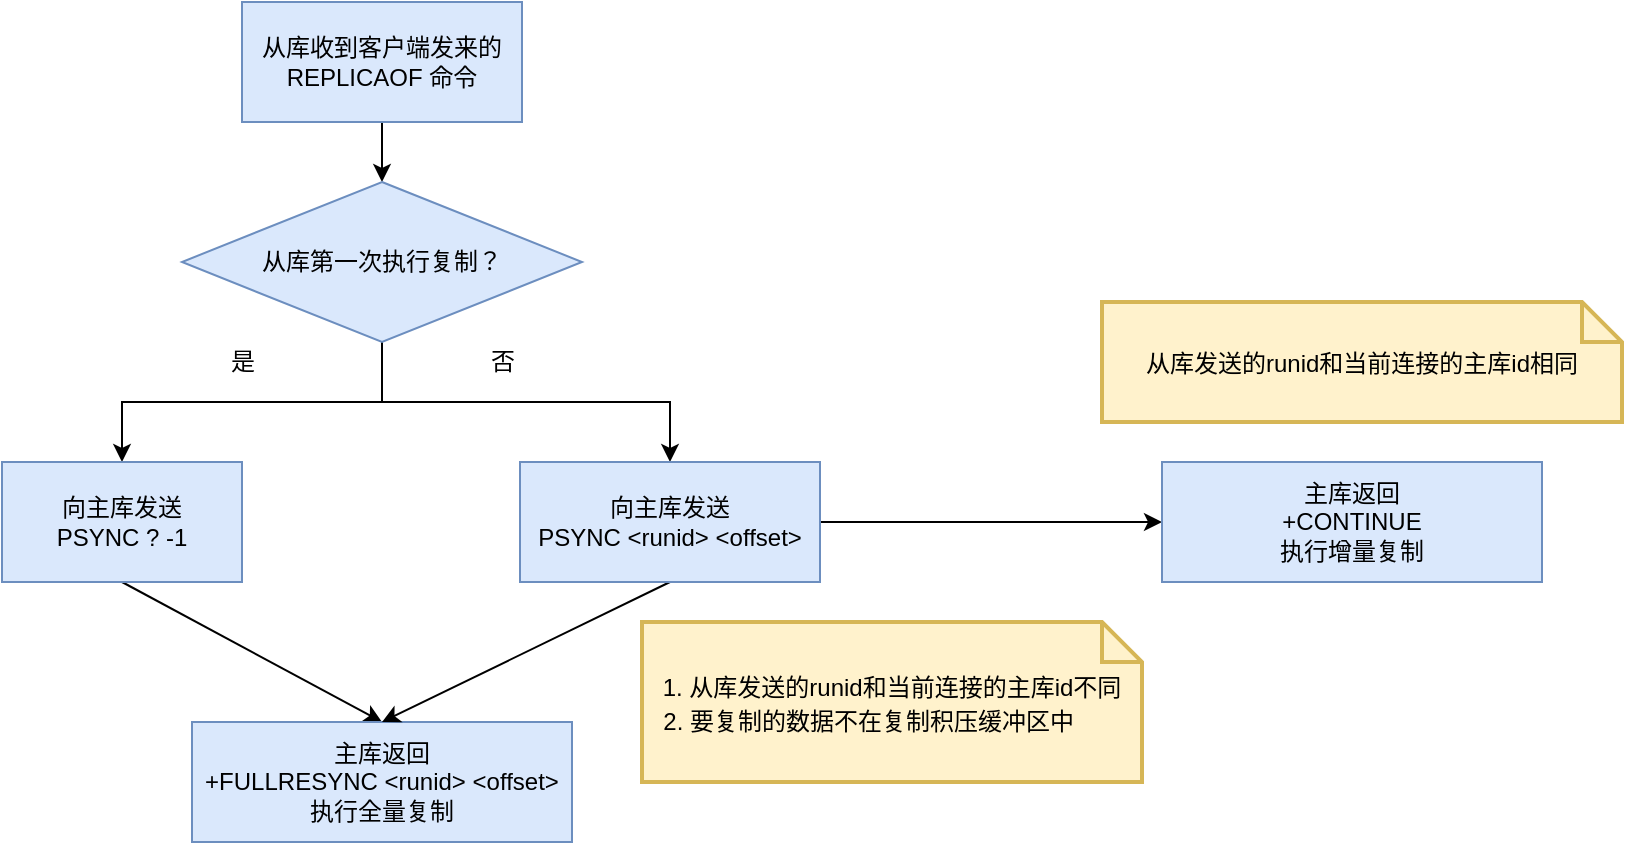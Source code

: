 <mxfile version="15.8.4" type="device"><diagram id="nJzFTUHdwMTyXhWlf6sG" name="第 1 页"><mxGraphModel dx="946" dy="624" grid="1" gridSize="10" guides="1" tooltips="1" connect="1" arrows="1" fold="1" page="1" pageScale="1" pageWidth="827" pageHeight="1169" math="0" shadow="0"><root><mxCell id="0"/><mxCell id="1" parent="0"/><mxCell id="jVdPghqgZhAgNdlS_1Cu-4" value="" style="edgeStyle=orthogonalEdgeStyle;rounded=0;orthogonalLoop=1;jettySize=auto;html=1;" edge="1" parent="1" source="jVdPghqgZhAgNdlS_1Cu-2" target="jVdPghqgZhAgNdlS_1Cu-3"><mxGeometry relative="1" as="geometry"/></mxCell><mxCell id="jVdPghqgZhAgNdlS_1Cu-2" value="从库收到客户端发来的 REPLICAOF 命令" style="rounded=0;whiteSpace=wrap;html=1;fillColor=#dae8fc;strokeColor=#6c8ebf;" vertex="1" parent="1"><mxGeometry x="200" y="180" width="140" height="60" as="geometry"/></mxCell><mxCell id="jVdPghqgZhAgNdlS_1Cu-9" style="edgeStyle=orthogonalEdgeStyle;rounded=0;orthogonalLoop=1;jettySize=auto;html=1;exitX=0.5;exitY=1;exitDx=0;exitDy=0;" edge="1" parent="1" source="jVdPghqgZhAgNdlS_1Cu-3" target="jVdPghqgZhAgNdlS_1Cu-5"><mxGeometry relative="1" as="geometry"/></mxCell><mxCell id="jVdPghqgZhAgNdlS_1Cu-10" style="edgeStyle=orthogonalEdgeStyle;rounded=0;orthogonalLoop=1;jettySize=auto;html=1;exitX=0.5;exitY=1;exitDx=0;exitDy=0;entryX=0.5;entryY=0;entryDx=0;entryDy=0;" edge="1" parent="1" source="jVdPghqgZhAgNdlS_1Cu-3" target="jVdPghqgZhAgNdlS_1Cu-7"><mxGeometry relative="1" as="geometry"/></mxCell><mxCell id="jVdPghqgZhAgNdlS_1Cu-3" value="从库第一次执行复制？" style="rhombus;whiteSpace=wrap;html=1;fillColor=#dae8fc;strokeColor=#6c8ebf;" vertex="1" parent="1"><mxGeometry x="170" y="270" width="200" height="80" as="geometry"/></mxCell><mxCell id="jVdPghqgZhAgNdlS_1Cu-11" style="rounded=0;orthogonalLoop=1;jettySize=auto;html=1;exitX=0.5;exitY=1;exitDx=0;exitDy=0;entryX=0.5;entryY=0;entryDx=0;entryDy=0;" edge="1" parent="1" source="jVdPghqgZhAgNdlS_1Cu-5" target="jVdPghqgZhAgNdlS_1Cu-6"><mxGeometry relative="1" as="geometry"/></mxCell><mxCell id="jVdPghqgZhAgNdlS_1Cu-5" value="向主库发送&lt;br&gt;PSYNC ? -1" style="rounded=0;whiteSpace=wrap;html=1;fillColor=#dae8fc;strokeColor=#6c8ebf;" vertex="1" parent="1"><mxGeometry x="80" y="410" width="120" height="60" as="geometry"/></mxCell><mxCell id="jVdPghqgZhAgNdlS_1Cu-6" value="主库返回&lt;br&gt;+FULLRESYNC &amp;lt;runid&amp;gt; &amp;lt;offset&amp;gt;&lt;br&gt;执行全量复制" style="rounded=0;whiteSpace=wrap;html=1;fillColor=#dae8fc;strokeColor=#6c8ebf;" vertex="1" parent="1"><mxGeometry x="175" y="540" width="190" height="60" as="geometry"/></mxCell><mxCell id="jVdPghqgZhAgNdlS_1Cu-13" style="rounded=0;orthogonalLoop=1;jettySize=auto;html=1;exitX=0.5;exitY=1;exitDx=0;exitDy=0;entryX=0.5;entryY=0;entryDx=0;entryDy=0;" edge="1" parent="1" source="jVdPghqgZhAgNdlS_1Cu-7" target="jVdPghqgZhAgNdlS_1Cu-6"><mxGeometry relative="1" as="geometry"/></mxCell><mxCell id="jVdPghqgZhAgNdlS_1Cu-18" style="edgeStyle=none;rounded=0;orthogonalLoop=1;jettySize=auto;html=1;exitX=1;exitY=0.5;exitDx=0;exitDy=0;entryX=0;entryY=0.5;entryDx=0;entryDy=0;" edge="1" parent="1" source="jVdPghqgZhAgNdlS_1Cu-7" target="jVdPghqgZhAgNdlS_1Cu-8"><mxGeometry relative="1" as="geometry"/></mxCell><mxCell id="jVdPghqgZhAgNdlS_1Cu-7" value="向主库发送&lt;br&gt;PSYNC &amp;lt;runid&amp;gt; &amp;lt;offset&amp;gt;" style="rounded=0;whiteSpace=wrap;html=1;fillColor=#dae8fc;strokeColor=#6c8ebf;" vertex="1" parent="1"><mxGeometry x="339" y="410" width="150" height="60" as="geometry"/></mxCell><mxCell id="jVdPghqgZhAgNdlS_1Cu-8" value="主库返回&lt;br&gt;+&lt;span style=&quot;text-align: justify&quot;&gt;CONTINUE&lt;/span&gt;&lt;br&gt;执行增量复制" style="rounded=0;whiteSpace=wrap;html=1;fillColor=#dae8fc;strokeColor=#6c8ebf;" vertex="1" parent="1"><mxGeometry x="660" y="410" width="190" height="60" as="geometry"/></mxCell><mxCell id="jVdPghqgZhAgNdlS_1Cu-14" value="是" style="text;html=1;align=center;verticalAlign=middle;resizable=0;points=[];autosize=1;strokeColor=none;fillColor=none;" vertex="1" parent="1"><mxGeometry x="185" y="350" width="30" height="20" as="geometry"/></mxCell><mxCell id="jVdPghqgZhAgNdlS_1Cu-15" value="否" style="text;html=1;align=center;verticalAlign=middle;resizable=0;points=[];autosize=1;strokeColor=none;fillColor=none;" vertex="1" parent="1"><mxGeometry x="315" y="350" width="30" height="20" as="geometry"/></mxCell><mxCell id="jVdPghqgZhAgNdlS_1Cu-19" value="&lt;span style=&quot;color: rgb(0 , 0 , 0) ; font-size: 12px&quot;&gt;1. 从库发送的runid和当前连接的主库id不同&lt;/span&gt;&lt;br style=&quot;color: rgb(0 , 0 , 0) ; font-size: 12px&quot;&gt;&lt;span style=&quot;color: rgb(0 , 0 , 0) ; font-size: 12px&quot;&gt;2. 要复制的数据不在复制积压缓冲区中&amp;nbsp; &amp;nbsp; &amp;nbsp; &amp;nbsp;&lt;/span&gt;" style="shape=note;strokeWidth=2;fontSize=14;size=20;whiteSpace=wrap;html=1;fillColor=#fff2cc;strokeColor=#d6b656;fontColor=#666600;" vertex="1" parent="1"><mxGeometry x="400" y="490" width="250" height="80" as="geometry"/></mxCell><mxCell id="jVdPghqgZhAgNdlS_1Cu-20" value="&lt;span style=&quot;color: rgb(0 , 0 , 0) ; font-size: 12px&quot;&gt;从库发送的runid和当前连接的主库id相同&lt;/span&gt;" style="shape=note;strokeWidth=2;fontSize=14;size=20;whiteSpace=wrap;html=1;fillColor=#fff2cc;strokeColor=#d6b656;fontColor=#666600;" vertex="1" parent="1"><mxGeometry x="630" y="330" width="260" height="60" as="geometry"/></mxCell></root></mxGraphModel></diagram></mxfile>